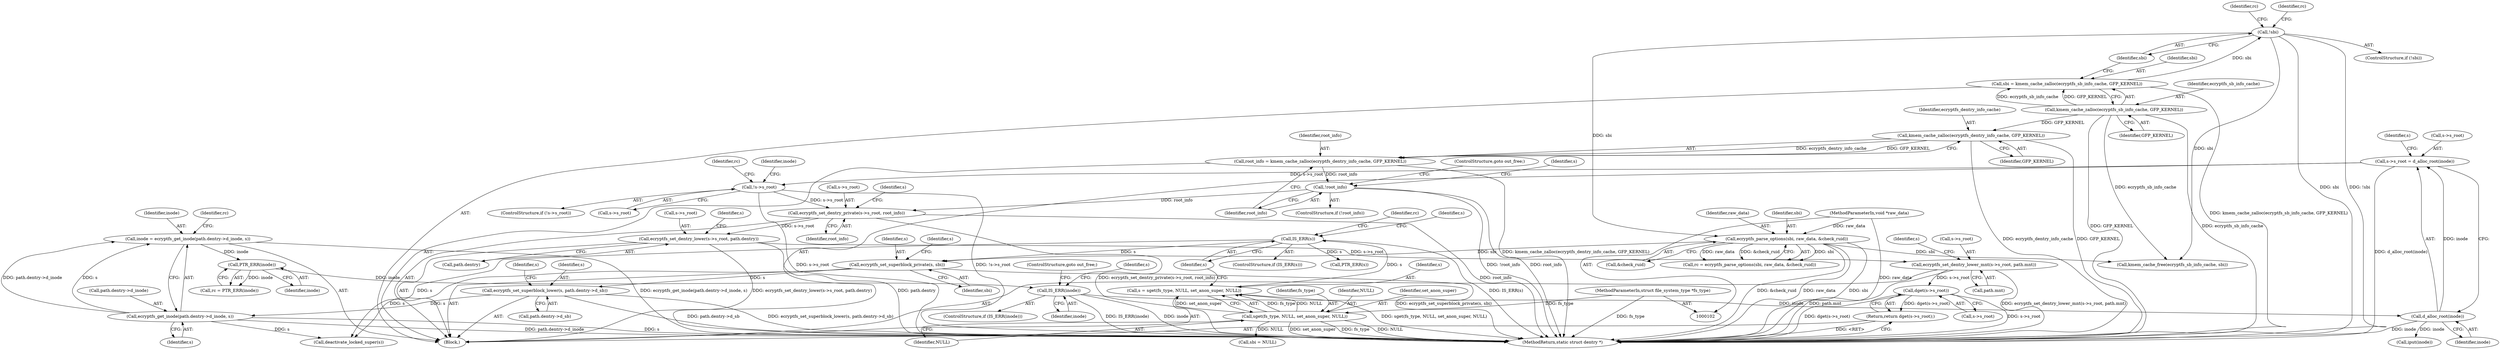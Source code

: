digraph "0_linux_764355487ea220fdc2faf128d577d7f679b91f97@API" {
"1000348" [label="(Call,ecryptfs_set_dentry_lower(s->s_root, path.dentry))"];
"1000343" [label="(Call,ecryptfs_set_dentry_private(s->s_root, root_info))"];
"1000318" [label="(Call,!s->s_root)"];
"1000311" [label="(Call,s->s_root = d_alloc_root(inode))"];
"1000315" [label="(Call,d_alloc_root(inode))"];
"1000308" [label="(Call,IS_ERR(inode))"];
"1000305" [label="(Call,PTR_ERR(inode))"];
"1000294" [label="(Call,inode = ecryptfs_get_inode(path.dentry->d_inode, s))"];
"1000296" [label="(Call,ecryptfs_get_inode(path.dentry->d_inode, s))"];
"1000260" [label="(Call,ecryptfs_set_superblock_lower(s, path.dentry->d_sb))"];
"1000180" [label="(Call,ecryptfs_set_superblock_private(s, sbi))"];
"1000155" [label="(Call,IS_ERR(s))"];
"1000147" [label="(Call,s = sget(fs_type, NULL, set_anon_super, NULL))"];
"1000149" [label="(Call,sget(fs_type, NULL, set_anon_super, NULL))"];
"1000103" [label="(MethodParameterIn,struct file_system_type *fs_type)"];
"1000135" [label="(Call,ecryptfs_parse_options(sbi, raw_data, &check_ruid))"];
"1000125" [label="(Call,!sbi)"];
"1000119" [label="(Call,sbi = kmem_cache_zalloc(ecryptfs_sb_info_cache, GFP_KERNEL))"];
"1000121" [label="(Call,kmem_cache_zalloc(ecryptfs_sb_info_cache, GFP_KERNEL))"];
"1000106" [label="(MethodParameterIn,void *raw_data)"];
"1000340" [label="(Call,!root_info)"];
"1000334" [label="(Call,root_info = kmem_cache_zalloc(ecryptfs_dentry_info_cache, GFP_KERNEL))"];
"1000336" [label="(Call,kmem_cache_zalloc(ecryptfs_dentry_info_cache, GFP_KERNEL))"];
"1000355" [label="(Call,ecryptfs_set_dentry_lower_mnt(s->s_root, path.mnt))"];
"1000368" [label="(Call,dget(s->s_root))"];
"1000367" [label="(Return,return dget(s->s_root);)"];
"1000369" [label="(Call,s->s_root)"];
"1000137" [label="(Identifier,raw_data)"];
"1000148" [label="(Identifier,s)"];
"1000303" [label="(Call,rc = PTR_ERR(inode))"];
"1000317" [label="(ControlStructure,if (!s->s_root))"];
"1000133" [label="(Call,rc = ecryptfs_parse_options(sbi, raw_data, &check_ruid))"];
"1000165" [label="(Identifier,s)"];
"1000340" [label="(Call,!root_info)"];
"1000309" [label="(Identifier,inode)"];
"1000368" [label="(Call,dget(s->s_root))"];
"1000345" [label="(Identifier,s)"];
"1000124" [label="(ControlStructure,if (!sbi))"];
"1000103" [label="(MethodParameterIn,struct file_system_type *fs_type)"];
"1000341" [label="(Identifier,root_info)"];
"1000320" [label="(Identifier,s)"];
"1000147" [label="(Call,s = sget(fs_type, NULL, set_anon_super, NULL))"];
"1000339" [label="(ControlStructure,if (!root_info))"];
"1000343" [label="(Call,ecryptfs_set_dentry_private(s->s_root, root_info))"];
"1000185" [label="(Identifier,s)"];
"1000150" [label="(Identifier,fs_type)"];
"1000182" [label="(Identifier,sbi)"];
"1000129" [label="(Identifier,rc)"];
"1000126" [label="(Identifier,sbi)"];
"1000138" [label="(Call,&check_ruid)"];
"1000294" [label="(Call,inode = ecryptfs_get_inode(path.dentry->d_inode, s))"];
"1000394" [label="(MethodReturn,static struct dentry *)"];
"1000388" [label="(Call,kmem_cache_free(ecryptfs_sb_info_cache, sbi))"];
"1000160" [label="(Call,PTR_ERR(s))"];
"1000338" [label="(Identifier,GFP_KERNEL)"];
"1000123" [label="(Identifier,GFP_KERNEL)"];
"1000260" [label="(Call,ecryptfs_set_superblock_lower(s, path.dentry->d_sb))"];
"1000315" [label="(Call,d_alloc_root(inode))"];
"1000125" [label="(Call,!sbi)"];
"1000262" [label="(Call,path.dentry->d_sb)"];
"1000181" [label="(Identifier,s)"];
"1000261" [label="(Identifier,s)"];
"1000296" [label="(Call,ecryptfs_get_inode(path.dentry->d_inode, s))"];
"1000191" [label="(Call,sbi = NULL)"];
"1000307" [label="(ControlStructure,if (IS_ERR(inode)))"];
"1000295" [label="(Identifier,inode)"];
"1000318" [label="(Call,!s->s_root)"];
"1000156" [label="(Identifier,s)"];
"1000359" [label="(Call,path.mnt)"];
"1000334" [label="(Call,root_info = kmem_cache_zalloc(ecryptfs_dentry_info_cache, GFP_KERNEL))"];
"1000377" [label="(Call,deactivate_locked_super(s))"];
"1000364" [label="(Identifier,s)"];
"1000349" [label="(Call,s->s_root)"];
"1000153" [label="(Identifier,NULL)"];
"1000155" [label="(Call,IS_ERR(s))"];
"1000149" [label="(Call,sget(fs_type, NULL, set_anon_super, NULL))"];
"1000122" [label="(Identifier,ecryptfs_sb_info_cache)"];
"1000154" [label="(ControlStructure,if (IS_ERR(s)))"];
"1000180" [label="(Call,ecryptfs_set_superblock_private(s, sbi))"];
"1000344" [label="(Call,s->s_root)"];
"1000134" [label="(Identifier,rc)"];
"1000347" [label="(Identifier,root_info)"];
"1000151" [label="(Identifier,NULL)"];
"1000312" [label="(Call,s->s_root)"];
"1000316" [label="(Identifier,inode)"];
"1000311" [label="(Call,s->s_root = d_alloc_root(inode))"];
"1000120" [label="(Identifier,sbi)"];
"1000297" [label="(Call,path.dentry->d_inode)"];
"1000305" [label="(Call,PTR_ERR(inode))"];
"1000159" [label="(Identifier,rc)"];
"1000152" [label="(Identifier,set_anon_super)"];
"1000302" [label="(Identifier,s)"];
"1000336" [label="(Call,kmem_cache_zalloc(ecryptfs_dentry_info_cache, GFP_KERNEL))"];
"1000342" [label="(ControlStructure,goto out_free;)"];
"1000337" [label="(Identifier,ecryptfs_dentry_info_cache)"];
"1000121" [label="(Call,kmem_cache_zalloc(ecryptfs_sb_info_cache, GFP_KERNEL))"];
"1000119" [label="(Call,sbi = kmem_cache_zalloc(ecryptfs_sb_info_cache, GFP_KERNEL))"];
"1000352" [label="(Call,path.dentry)"];
"1000350" [label="(Identifier,s)"];
"1000323" [label="(Call,iput(inode))"];
"1000106" [label="(MethodParameterIn,void *raw_data)"];
"1000136" [label="(Identifier,sbi)"];
"1000355" [label="(Call,ecryptfs_set_dentry_lower_mnt(s->s_root, path.mnt))"];
"1000367" [label="(Return,return dget(s->s_root);)"];
"1000304" [label="(Identifier,rc)"];
"1000107" [label="(Block,)"];
"1000357" [label="(Identifier,s)"];
"1000306" [label="(Identifier,inode)"];
"1000356" [label="(Call,s->s_root)"];
"1000313" [label="(Identifier,s)"];
"1000310" [label="(ControlStructure,goto out_free;)"];
"1000331" [label="(Identifier,rc)"];
"1000135" [label="(Call,ecryptfs_parse_options(sbi, raw_data, &check_ruid))"];
"1000269" [label="(Identifier,s)"];
"1000319" [label="(Call,s->s_root)"];
"1000324" [label="(Identifier,inode)"];
"1000308" [label="(Call,IS_ERR(inode))"];
"1000335" [label="(Identifier,root_info)"];
"1000348" [label="(Call,ecryptfs_set_dentry_lower(s->s_root, path.dentry))"];
"1000348" -> "1000107"  [label="AST: "];
"1000348" -> "1000352"  [label="CFG: "];
"1000349" -> "1000348"  [label="AST: "];
"1000352" -> "1000348"  [label="AST: "];
"1000357" -> "1000348"  [label="CFG: "];
"1000348" -> "1000394"  [label="DDG: ecryptfs_set_dentry_lower(s->s_root, path.dentry)"];
"1000348" -> "1000394"  [label="DDG: path.dentry"];
"1000343" -> "1000348"  [label="DDG: s->s_root"];
"1000348" -> "1000355"  [label="DDG: s->s_root"];
"1000343" -> "1000107"  [label="AST: "];
"1000343" -> "1000347"  [label="CFG: "];
"1000344" -> "1000343"  [label="AST: "];
"1000347" -> "1000343"  [label="AST: "];
"1000350" -> "1000343"  [label="CFG: "];
"1000343" -> "1000394"  [label="DDG: ecryptfs_set_dentry_private(s->s_root, root_info)"];
"1000343" -> "1000394"  [label="DDG: root_info"];
"1000318" -> "1000343"  [label="DDG: s->s_root"];
"1000340" -> "1000343"  [label="DDG: root_info"];
"1000318" -> "1000317"  [label="AST: "];
"1000318" -> "1000319"  [label="CFG: "];
"1000319" -> "1000318"  [label="AST: "];
"1000324" -> "1000318"  [label="CFG: "];
"1000331" -> "1000318"  [label="CFG: "];
"1000318" -> "1000394"  [label="DDG: !s->s_root"];
"1000318" -> "1000394"  [label="DDG: s->s_root"];
"1000311" -> "1000318"  [label="DDG: s->s_root"];
"1000311" -> "1000107"  [label="AST: "];
"1000311" -> "1000315"  [label="CFG: "];
"1000312" -> "1000311"  [label="AST: "];
"1000315" -> "1000311"  [label="AST: "];
"1000320" -> "1000311"  [label="CFG: "];
"1000311" -> "1000394"  [label="DDG: d_alloc_root(inode)"];
"1000315" -> "1000311"  [label="DDG: inode"];
"1000315" -> "1000316"  [label="CFG: "];
"1000316" -> "1000315"  [label="AST: "];
"1000315" -> "1000394"  [label="DDG: inode"];
"1000308" -> "1000315"  [label="DDG: inode"];
"1000315" -> "1000323"  [label="DDG: inode"];
"1000308" -> "1000307"  [label="AST: "];
"1000308" -> "1000309"  [label="CFG: "];
"1000309" -> "1000308"  [label="AST: "];
"1000310" -> "1000308"  [label="CFG: "];
"1000313" -> "1000308"  [label="CFG: "];
"1000308" -> "1000394"  [label="DDG: inode"];
"1000308" -> "1000394"  [label="DDG: IS_ERR(inode)"];
"1000305" -> "1000308"  [label="DDG: inode"];
"1000305" -> "1000303"  [label="AST: "];
"1000305" -> "1000306"  [label="CFG: "];
"1000306" -> "1000305"  [label="AST: "];
"1000303" -> "1000305"  [label="CFG: "];
"1000305" -> "1000303"  [label="DDG: inode"];
"1000294" -> "1000305"  [label="DDG: inode"];
"1000294" -> "1000107"  [label="AST: "];
"1000294" -> "1000296"  [label="CFG: "];
"1000295" -> "1000294"  [label="AST: "];
"1000296" -> "1000294"  [label="AST: "];
"1000304" -> "1000294"  [label="CFG: "];
"1000294" -> "1000394"  [label="DDG: ecryptfs_get_inode(path.dentry->d_inode, s)"];
"1000296" -> "1000294"  [label="DDG: path.dentry->d_inode"];
"1000296" -> "1000294"  [label="DDG: s"];
"1000296" -> "1000302"  [label="CFG: "];
"1000297" -> "1000296"  [label="AST: "];
"1000302" -> "1000296"  [label="AST: "];
"1000296" -> "1000394"  [label="DDG: s"];
"1000296" -> "1000394"  [label="DDG: path.dentry->d_inode"];
"1000260" -> "1000296"  [label="DDG: s"];
"1000296" -> "1000377"  [label="DDG: s"];
"1000260" -> "1000107"  [label="AST: "];
"1000260" -> "1000262"  [label="CFG: "];
"1000261" -> "1000260"  [label="AST: "];
"1000262" -> "1000260"  [label="AST: "];
"1000269" -> "1000260"  [label="CFG: "];
"1000260" -> "1000394"  [label="DDG: ecryptfs_set_superblock_lower(s, path.dentry->d_sb)"];
"1000260" -> "1000394"  [label="DDG: path.dentry->d_sb"];
"1000180" -> "1000260"  [label="DDG: s"];
"1000180" -> "1000107"  [label="AST: "];
"1000180" -> "1000182"  [label="CFG: "];
"1000181" -> "1000180"  [label="AST: "];
"1000182" -> "1000180"  [label="AST: "];
"1000185" -> "1000180"  [label="CFG: "];
"1000180" -> "1000394"  [label="DDG: ecryptfs_set_superblock_private(s, sbi)"];
"1000155" -> "1000180"  [label="DDG: s"];
"1000135" -> "1000180"  [label="DDG: sbi"];
"1000180" -> "1000377"  [label="DDG: s"];
"1000155" -> "1000154"  [label="AST: "];
"1000155" -> "1000156"  [label="CFG: "];
"1000156" -> "1000155"  [label="AST: "];
"1000159" -> "1000155"  [label="CFG: "];
"1000165" -> "1000155"  [label="CFG: "];
"1000155" -> "1000394"  [label="DDG: IS_ERR(s)"];
"1000147" -> "1000155"  [label="DDG: s"];
"1000155" -> "1000160"  [label="DDG: s"];
"1000155" -> "1000377"  [label="DDG: s"];
"1000147" -> "1000107"  [label="AST: "];
"1000147" -> "1000149"  [label="CFG: "];
"1000148" -> "1000147"  [label="AST: "];
"1000149" -> "1000147"  [label="AST: "];
"1000156" -> "1000147"  [label="CFG: "];
"1000147" -> "1000394"  [label="DDG: sget(fs_type, NULL, set_anon_super, NULL)"];
"1000149" -> "1000147"  [label="DDG: fs_type"];
"1000149" -> "1000147"  [label="DDG: NULL"];
"1000149" -> "1000147"  [label="DDG: set_anon_super"];
"1000149" -> "1000153"  [label="CFG: "];
"1000150" -> "1000149"  [label="AST: "];
"1000151" -> "1000149"  [label="AST: "];
"1000152" -> "1000149"  [label="AST: "];
"1000153" -> "1000149"  [label="AST: "];
"1000149" -> "1000394"  [label="DDG: NULL"];
"1000149" -> "1000394"  [label="DDG: set_anon_super"];
"1000149" -> "1000394"  [label="DDG: fs_type"];
"1000103" -> "1000149"  [label="DDG: fs_type"];
"1000149" -> "1000191"  [label="DDG: NULL"];
"1000103" -> "1000102"  [label="AST: "];
"1000103" -> "1000394"  [label="DDG: fs_type"];
"1000135" -> "1000133"  [label="AST: "];
"1000135" -> "1000138"  [label="CFG: "];
"1000136" -> "1000135"  [label="AST: "];
"1000137" -> "1000135"  [label="AST: "];
"1000138" -> "1000135"  [label="AST: "];
"1000133" -> "1000135"  [label="CFG: "];
"1000135" -> "1000394"  [label="DDG: sbi"];
"1000135" -> "1000394"  [label="DDG: &check_ruid"];
"1000135" -> "1000394"  [label="DDG: raw_data"];
"1000135" -> "1000133"  [label="DDG: sbi"];
"1000135" -> "1000133"  [label="DDG: raw_data"];
"1000135" -> "1000133"  [label="DDG: &check_ruid"];
"1000125" -> "1000135"  [label="DDG: sbi"];
"1000106" -> "1000135"  [label="DDG: raw_data"];
"1000135" -> "1000388"  [label="DDG: sbi"];
"1000125" -> "1000124"  [label="AST: "];
"1000125" -> "1000126"  [label="CFG: "];
"1000126" -> "1000125"  [label="AST: "];
"1000129" -> "1000125"  [label="CFG: "];
"1000134" -> "1000125"  [label="CFG: "];
"1000125" -> "1000394"  [label="DDG: sbi"];
"1000125" -> "1000394"  [label="DDG: !sbi"];
"1000119" -> "1000125"  [label="DDG: sbi"];
"1000125" -> "1000388"  [label="DDG: sbi"];
"1000119" -> "1000107"  [label="AST: "];
"1000119" -> "1000121"  [label="CFG: "];
"1000120" -> "1000119"  [label="AST: "];
"1000121" -> "1000119"  [label="AST: "];
"1000126" -> "1000119"  [label="CFG: "];
"1000119" -> "1000394"  [label="DDG: kmem_cache_zalloc(ecryptfs_sb_info_cache, GFP_KERNEL)"];
"1000121" -> "1000119"  [label="DDG: ecryptfs_sb_info_cache"];
"1000121" -> "1000119"  [label="DDG: GFP_KERNEL"];
"1000121" -> "1000123"  [label="CFG: "];
"1000122" -> "1000121"  [label="AST: "];
"1000123" -> "1000121"  [label="AST: "];
"1000121" -> "1000394"  [label="DDG: GFP_KERNEL"];
"1000121" -> "1000394"  [label="DDG: ecryptfs_sb_info_cache"];
"1000121" -> "1000336"  [label="DDG: GFP_KERNEL"];
"1000121" -> "1000388"  [label="DDG: ecryptfs_sb_info_cache"];
"1000106" -> "1000102"  [label="AST: "];
"1000106" -> "1000394"  [label="DDG: raw_data"];
"1000340" -> "1000339"  [label="AST: "];
"1000340" -> "1000341"  [label="CFG: "];
"1000341" -> "1000340"  [label="AST: "];
"1000342" -> "1000340"  [label="CFG: "];
"1000345" -> "1000340"  [label="CFG: "];
"1000340" -> "1000394"  [label="DDG: !root_info"];
"1000340" -> "1000394"  [label="DDG: root_info"];
"1000334" -> "1000340"  [label="DDG: root_info"];
"1000334" -> "1000107"  [label="AST: "];
"1000334" -> "1000336"  [label="CFG: "];
"1000335" -> "1000334"  [label="AST: "];
"1000336" -> "1000334"  [label="AST: "];
"1000341" -> "1000334"  [label="CFG: "];
"1000334" -> "1000394"  [label="DDG: kmem_cache_zalloc(ecryptfs_dentry_info_cache, GFP_KERNEL)"];
"1000336" -> "1000334"  [label="DDG: ecryptfs_dentry_info_cache"];
"1000336" -> "1000334"  [label="DDG: GFP_KERNEL"];
"1000336" -> "1000338"  [label="CFG: "];
"1000337" -> "1000336"  [label="AST: "];
"1000338" -> "1000336"  [label="AST: "];
"1000336" -> "1000394"  [label="DDG: GFP_KERNEL"];
"1000336" -> "1000394"  [label="DDG: ecryptfs_dentry_info_cache"];
"1000355" -> "1000107"  [label="AST: "];
"1000355" -> "1000359"  [label="CFG: "];
"1000356" -> "1000355"  [label="AST: "];
"1000359" -> "1000355"  [label="AST: "];
"1000364" -> "1000355"  [label="CFG: "];
"1000355" -> "1000394"  [label="DDG: ecryptfs_set_dentry_lower_mnt(s->s_root, path.mnt)"];
"1000355" -> "1000394"  [label="DDG: path.mnt"];
"1000355" -> "1000368"  [label="DDG: s->s_root"];
"1000368" -> "1000367"  [label="AST: "];
"1000368" -> "1000369"  [label="CFG: "];
"1000369" -> "1000368"  [label="AST: "];
"1000367" -> "1000368"  [label="CFG: "];
"1000368" -> "1000394"  [label="DDG: s->s_root"];
"1000368" -> "1000394"  [label="DDG: dget(s->s_root)"];
"1000368" -> "1000367"  [label="DDG: dget(s->s_root)"];
"1000367" -> "1000107"  [label="AST: "];
"1000394" -> "1000367"  [label="CFG: "];
"1000367" -> "1000394"  [label="DDG: <RET>"];
}
